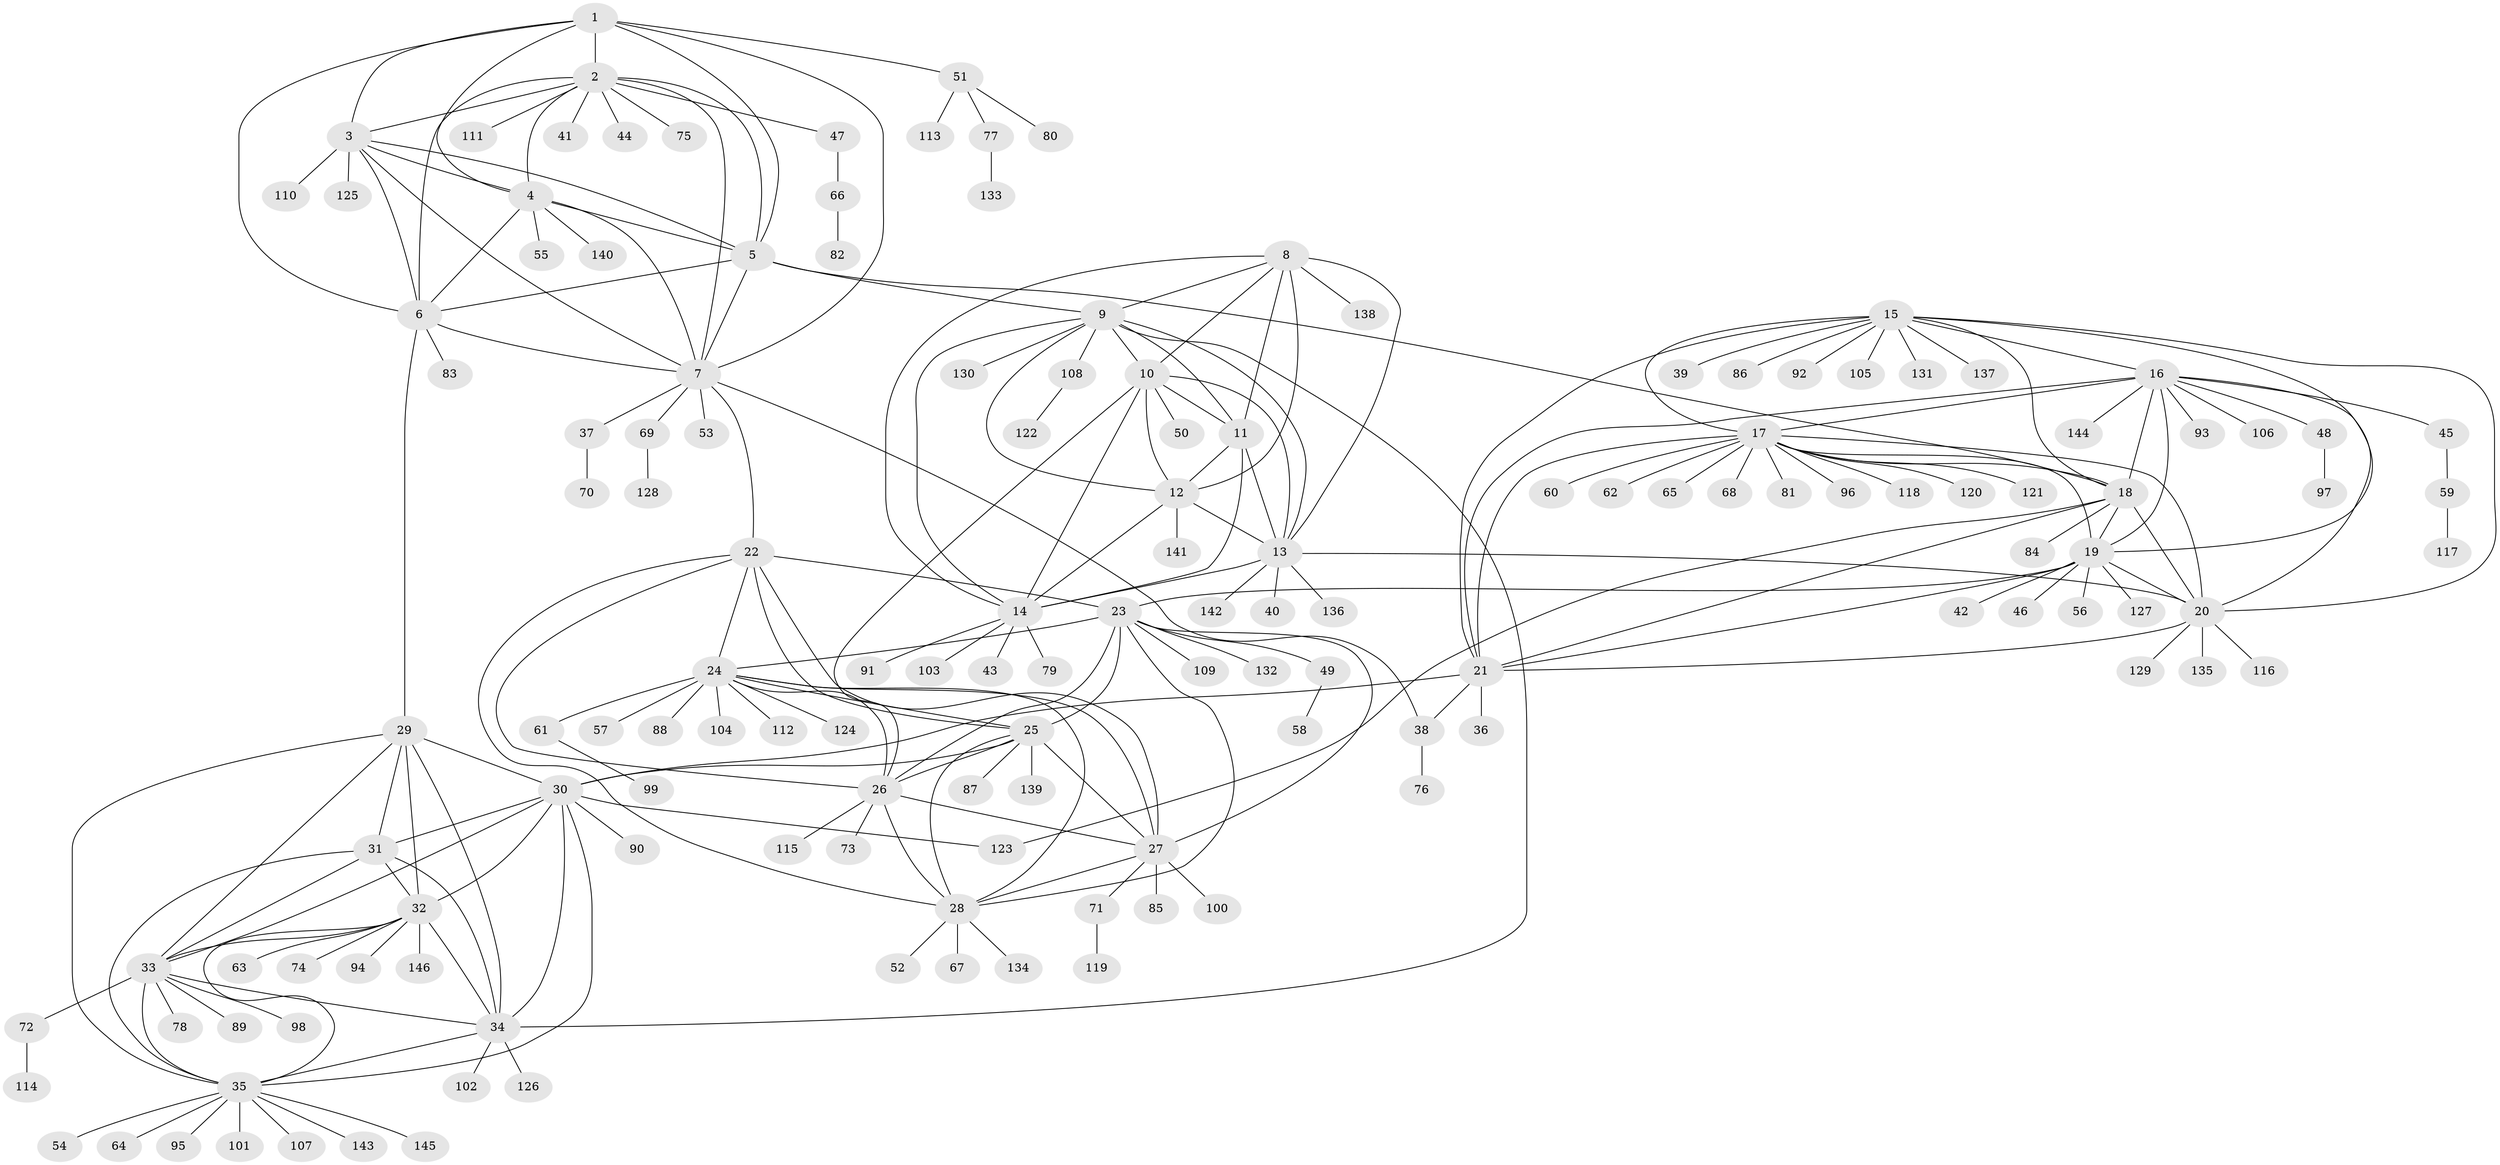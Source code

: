 // coarse degree distribution, {5: 0.022988505747126436, 9: 0.06896551724137931, 6: 0.034482758620689655, 22: 0.011494252873563218, 4: 0.011494252873563218, 3: 0.034482758620689655, 11: 0.011494252873563218, 10: 0.022988505747126436, 8: 0.022988505747126436, 7: 0.011494252873563218, 12: 0.011494252873563218, 1: 0.6781609195402298, 2: 0.05747126436781609}
// Generated by graph-tools (version 1.1) at 2025/19/03/04/25 18:19:44]
// undirected, 146 vertices, 228 edges
graph export_dot {
graph [start="1"]
  node [color=gray90,style=filled];
  1;
  2;
  3;
  4;
  5;
  6;
  7;
  8;
  9;
  10;
  11;
  12;
  13;
  14;
  15;
  16;
  17;
  18;
  19;
  20;
  21;
  22;
  23;
  24;
  25;
  26;
  27;
  28;
  29;
  30;
  31;
  32;
  33;
  34;
  35;
  36;
  37;
  38;
  39;
  40;
  41;
  42;
  43;
  44;
  45;
  46;
  47;
  48;
  49;
  50;
  51;
  52;
  53;
  54;
  55;
  56;
  57;
  58;
  59;
  60;
  61;
  62;
  63;
  64;
  65;
  66;
  67;
  68;
  69;
  70;
  71;
  72;
  73;
  74;
  75;
  76;
  77;
  78;
  79;
  80;
  81;
  82;
  83;
  84;
  85;
  86;
  87;
  88;
  89;
  90;
  91;
  92;
  93;
  94;
  95;
  96;
  97;
  98;
  99;
  100;
  101;
  102;
  103;
  104;
  105;
  106;
  107;
  108;
  109;
  110;
  111;
  112;
  113;
  114;
  115;
  116;
  117;
  118;
  119;
  120;
  121;
  122;
  123;
  124;
  125;
  126;
  127;
  128;
  129;
  130;
  131;
  132;
  133;
  134;
  135;
  136;
  137;
  138;
  139;
  140;
  141;
  142;
  143;
  144;
  145;
  146;
  1 -- 2;
  1 -- 3;
  1 -- 4;
  1 -- 5;
  1 -- 6;
  1 -- 7;
  1 -- 51;
  2 -- 3;
  2 -- 4;
  2 -- 5;
  2 -- 6;
  2 -- 7;
  2 -- 41;
  2 -- 44;
  2 -- 47;
  2 -- 75;
  2 -- 111;
  3 -- 4;
  3 -- 5;
  3 -- 6;
  3 -- 7;
  3 -- 110;
  3 -- 125;
  4 -- 5;
  4 -- 6;
  4 -- 7;
  4 -- 55;
  4 -- 140;
  5 -- 6;
  5 -- 7;
  5 -- 9;
  5 -- 18;
  6 -- 7;
  6 -- 29;
  6 -- 83;
  7 -- 22;
  7 -- 37;
  7 -- 38;
  7 -- 53;
  7 -- 69;
  8 -- 9;
  8 -- 10;
  8 -- 11;
  8 -- 12;
  8 -- 13;
  8 -- 14;
  8 -- 138;
  9 -- 10;
  9 -- 11;
  9 -- 12;
  9 -- 13;
  9 -- 14;
  9 -- 34;
  9 -- 108;
  9 -- 130;
  10 -- 11;
  10 -- 12;
  10 -- 13;
  10 -- 14;
  10 -- 26;
  10 -- 50;
  11 -- 12;
  11 -- 13;
  11 -- 14;
  12 -- 13;
  12 -- 14;
  12 -- 141;
  13 -- 14;
  13 -- 20;
  13 -- 40;
  13 -- 136;
  13 -- 142;
  14 -- 43;
  14 -- 79;
  14 -- 91;
  14 -- 103;
  15 -- 16;
  15 -- 17;
  15 -- 18;
  15 -- 19;
  15 -- 20;
  15 -- 21;
  15 -- 39;
  15 -- 86;
  15 -- 92;
  15 -- 105;
  15 -- 131;
  15 -- 137;
  16 -- 17;
  16 -- 18;
  16 -- 19;
  16 -- 20;
  16 -- 21;
  16 -- 45;
  16 -- 48;
  16 -- 93;
  16 -- 106;
  16 -- 144;
  17 -- 18;
  17 -- 19;
  17 -- 20;
  17 -- 21;
  17 -- 60;
  17 -- 62;
  17 -- 65;
  17 -- 68;
  17 -- 81;
  17 -- 96;
  17 -- 118;
  17 -- 120;
  17 -- 121;
  18 -- 19;
  18 -- 20;
  18 -- 21;
  18 -- 84;
  18 -- 123;
  19 -- 20;
  19 -- 21;
  19 -- 23;
  19 -- 42;
  19 -- 46;
  19 -- 56;
  19 -- 127;
  20 -- 21;
  20 -- 116;
  20 -- 129;
  20 -- 135;
  21 -- 30;
  21 -- 36;
  21 -- 38;
  22 -- 23;
  22 -- 24;
  22 -- 25;
  22 -- 26;
  22 -- 27;
  22 -- 28;
  23 -- 24;
  23 -- 25;
  23 -- 26;
  23 -- 27;
  23 -- 28;
  23 -- 49;
  23 -- 109;
  23 -- 132;
  24 -- 25;
  24 -- 26;
  24 -- 27;
  24 -- 28;
  24 -- 57;
  24 -- 61;
  24 -- 88;
  24 -- 104;
  24 -- 112;
  24 -- 124;
  25 -- 26;
  25 -- 27;
  25 -- 28;
  25 -- 30;
  25 -- 87;
  25 -- 139;
  26 -- 27;
  26 -- 28;
  26 -- 73;
  26 -- 115;
  27 -- 28;
  27 -- 71;
  27 -- 85;
  27 -- 100;
  28 -- 52;
  28 -- 67;
  28 -- 134;
  29 -- 30;
  29 -- 31;
  29 -- 32;
  29 -- 33;
  29 -- 34;
  29 -- 35;
  30 -- 31;
  30 -- 32;
  30 -- 33;
  30 -- 34;
  30 -- 35;
  30 -- 90;
  30 -- 123;
  31 -- 32;
  31 -- 33;
  31 -- 34;
  31 -- 35;
  32 -- 33;
  32 -- 34;
  32 -- 35;
  32 -- 63;
  32 -- 74;
  32 -- 94;
  32 -- 146;
  33 -- 34;
  33 -- 35;
  33 -- 72;
  33 -- 78;
  33 -- 89;
  33 -- 98;
  34 -- 35;
  34 -- 102;
  34 -- 126;
  35 -- 54;
  35 -- 64;
  35 -- 95;
  35 -- 101;
  35 -- 107;
  35 -- 143;
  35 -- 145;
  37 -- 70;
  38 -- 76;
  45 -- 59;
  47 -- 66;
  48 -- 97;
  49 -- 58;
  51 -- 77;
  51 -- 80;
  51 -- 113;
  59 -- 117;
  61 -- 99;
  66 -- 82;
  69 -- 128;
  71 -- 119;
  72 -- 114;
  77 -- 133;
  108 -- 122;
}
